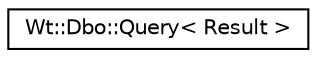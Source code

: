 digraph "Graphical Class Hierarchy"
{
 // LATEX_PDF_SIZE
  edge [fontname="Helvetica",fontsize="10",labelfontname="Helvetica",labelfontsize="10"];
  node [fontname="Helvetica",fontsize="10",shape=record];
  rankdir="LR";
  Node0 [label="Wt::Dbo::Query\< Result \>",height=0.2,width=0.4,color="black", fillcolor="white", style="filled",URL="$classWt_1_1Dbo_1_1Query.html",tooltip=" "];
}
